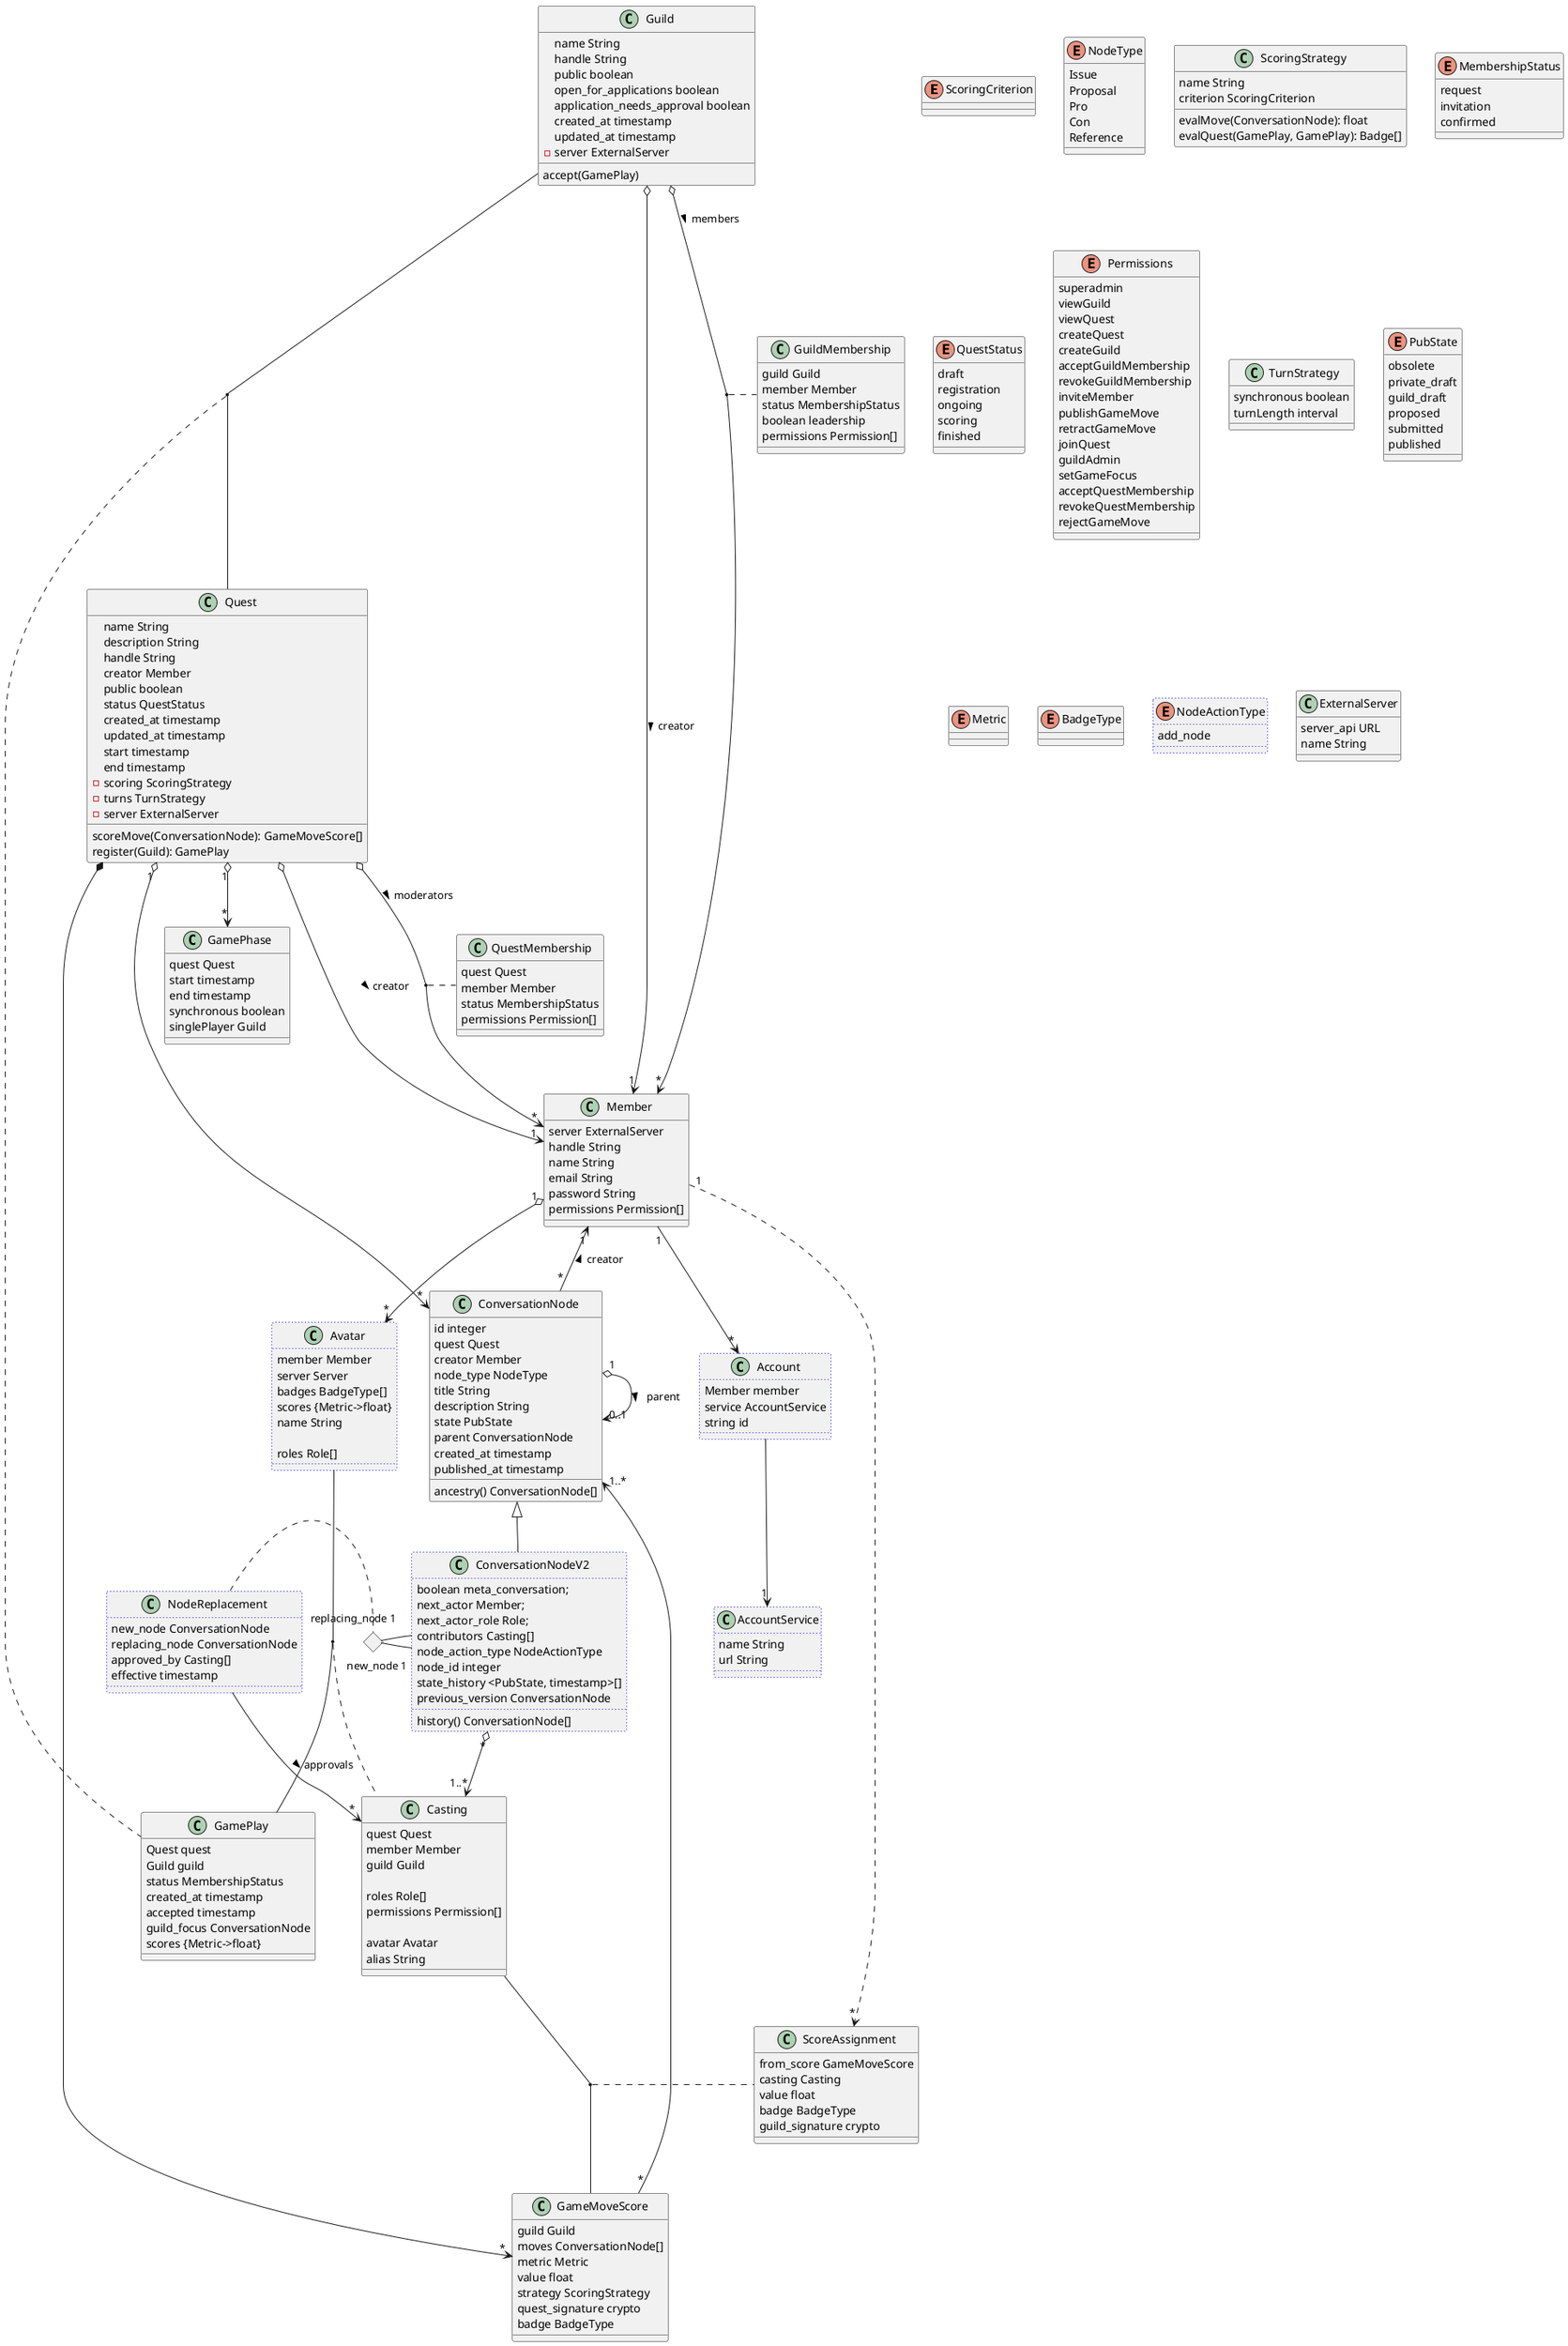 @startuml qaas


  enum ScoringCriterion {
    
  }

  enum NodeType {
    Issue
    Proposal
    Pro
    Con
    Reference
  }

  class ScoringStrategy {
    name String
    criterion ScoringCriterion
    evalMove(ConversationNode): float
    evalQuest(GamePlay, GamePlay): Badge[]
  }

  class AccountService #line.dotted:blue {
    name String
    url String
  }

  enum MembershipStatus {
    request
    invitation
    confirmed
  }


  enum QuestStatus {
    draft
    registration
    ongoing
    scoring
    finished
  }

  enum Permissions {
    superadmin
    viewGuild
    viewQuest
    createQuest
    createGuild
    ' Guild permissions
    acceptGuildMembership
    revokeGuildMembership
    inviteMember
    publishGameMove
    retractGameMove
    joinQuest
    guildAdmin
    setGameFocus
    ' within term time
    ' Quest permissions
    acceptQuestMembership
    revokeQuestMembership
    rejectGameMove
    ' extraCreditForMove may have issues with favoritism
    
  }

  ' Note: attach permissions to roles

  class TurnStrategy {
    synchronous boolean
    turnLength interval
  }

  enum PubState {
    obsolete
    private_draft
    guild_draft
    proposed
    ' proposed: the node authors think it's ready
    submitted
    ' submitted: the guild leaders think it's ready, quest moderators aware of it.
    published
    ' published: visible to all.
    ' published and submitted are the same for v1; eventually we'll allow turn-based visibility
  }

  enum Metric {

  }

  enum BadgeType {

  }

  enum NodeActionType #line.dotted:blue {
    add_node
    ' Eventually refactorings
  }

  class Member {
    server ExternalServer
    handle String
    name String
    email String
    password String
    permissions Permission[]
  }
  class Account #line.dotted:blue {
    Member member
    service AccountService
    string id
  }
  Account --> "1" AccountService
  Member "1" --> "*" Account

  class Guild {
    name String
    handle String
    public boolean
    open_for_applications boolean
    application_needs_approval boolean
    created_at timestamp
    updated_at timestamp
    - server ExternalServer
    accept(GamePlay)
  }
  ' Guild --> "0..1" ExternalServer
  ' Quest --> "0..1" ExternalServer
  ' Member --> "0..1" ExternalServer
  class Quest {
    name String
    description String
    handle String
    creator Member
    public boolean
    status QuestStatus
    created_at timestamp
    updated_at timestamp
    start timestamp
    end timestamp
    - scoring ScoringStrategy
    - turns TurnStrategy
    - server ExternalServer
    scoreMove(ConversationNode): GameMoveScore[]
    register(Guild): GamePlay
  }
  Quest o--> "1" Member : > creator
  Quest o--> "*" Member : > moderators
  (Quest, Member) .. QuestMembership


  class QuestMembership {
    quest Quest
    member Member
    status MembershipStatus
    permissions Permission[]
  }
  Guild o--> "1" Member : > creator
  Guild o--> "*" Member : > members

  (Member , Guild) .. GuildMembership

  class GuildMembership { 
    guild Guild
    member Member
    status MembershipStatus
    boolean leadership
    permissions Permission[]
  }

  class ExternalServer {
    server_api URL
    name String
  }


  class ConversationNode {
    id integer
    quest Quest
    creator Member
    node_type NodeType
    title String
    description String
    state PubState
    parent ConversationNode
    created_at timestamp
    published_at timestamp
    ancestry() ConversationNode[]
}

ConversationNode <|-- ConversationNodeV2

class ConversationNodeV2 #line.dotted:blue {
    boolean meta_conversation;
    next_actor Member;
    next_actor_role Role;
    contributors Casting[]
    node_action_type NodeActionType
    node_id integer
    state_history <PubState, timestamp>[]
    ' GamePhase inferred from history?
    ' allow more history than PubState?
    previous_version ConversationNode
    history() ConversationNode[]
    ' may materialize in a ltree
  }


  class NodeReplacement #line.dotted:blue {
    new_node ConversationNode
    replacing_node ConversationNode
    approved_by Casting[]
    effective timestamp
  }

  <> diamond
  NodeReplacement . diamond
  diamond - "new_node 1" ConversationNodeV2
  diamond - "replacing_node 1" ConversationNodeV2

  NodeReplacement --> "*" Casting : > approvals

  ConversationNodeV2 "*" o--> "1..*" Casting
  ' Quest o--> ScoringStrategy

  Member "1" <-- "*" ConversationNode : < creator
  ConversationNode "1" o-> "0..1" ConversationNode : > parent
  Quest "1" o--> "*" ConversationNode
  
  class GameMoveScore {
    guild Guild
    moves ConversationNode[]
    metric Metric
    value float
    strategy ScoringStrategy
    quest_signature crypto
    badge BadgeType
  }
  ConversationNode "1..*" <-- "*" GameMoveScore
  Quest *--> "*" GameMoveScore
  class ScoreAssignment {
    from_score GameMoveScore
    casting Casting
    value float
    ' Should I put all values in one assignment? Easier to check the total constraint.
    badge BadgeType
    guild_signature crypto
  }

  (Casting, GameMoveScore) .. ScoreAssignment

  Member "1" ..> "*" ScoreAssignment

  ' GameMoveScore --> "1" ScoringStrategy
  ' NOTE: GameMoveScore given by Quest, distribution of points to contributors is decided by guild
  ' TODO: Score for a set of related game moves.
  ' Q: are badges automated based on score? Possibly.
  ' Are all points given by quest? Cross-guild scoring?
  ' Maybe pre-announce number of points given by quest? Success criteria?

  ' Question: Should I allow multiple avatars in a guild, reusable between quests?
  ' Vs the Casting which is a way to play a game under a quest-specific identity...
  ' That creates the question: Do the points/badges belong to the Avatar or the Member?

  class Avatar #line.dotted:blue {
    ' Note: for v1, a single avatar.
    member Member
    server Server
    badges BadgeType[]
    scores {Metric->float}
    name String
    ' defaults to member's handle
    ' (server+name unique)

    ' v2
    roles Role[]
  }

  Member "1" o--> "*" Avatar

  class Casting {
    ' note: denormalized for uniqueness constraints
    quest Quest
    member Member
    ' (quest+member unique)
    guild Guild
    ' Constrain that the member be in playing guild

    ' v1:
    roles Role[]
    permissions Permission[]

    ' v2:
    avatar Avatar
    ' Constrain avatar having same member
    ' some permissions would be inherent in avatar's roles
    alias String
    ' alias defaults to avatar handle
    ' (quest+alias unique)
  }

  class GamePlay {
    Quest quest
    Guild guild
    status MembershipStatus
    created_at timestamp
    accepted timestamp
    guild_focus ConversationNode
    scores {Metric->float}
  }

  (Guild , Quest) .. GamePlay
  (Avatar, GamePlay) .. Casting

  class GamePhase {
    quest Quest
    start timestamp
    end timestamp
    synchronous boolean
    singlePlayer Guild
  }

  Quest "1" o--> "*" GamePhase

@enduml

